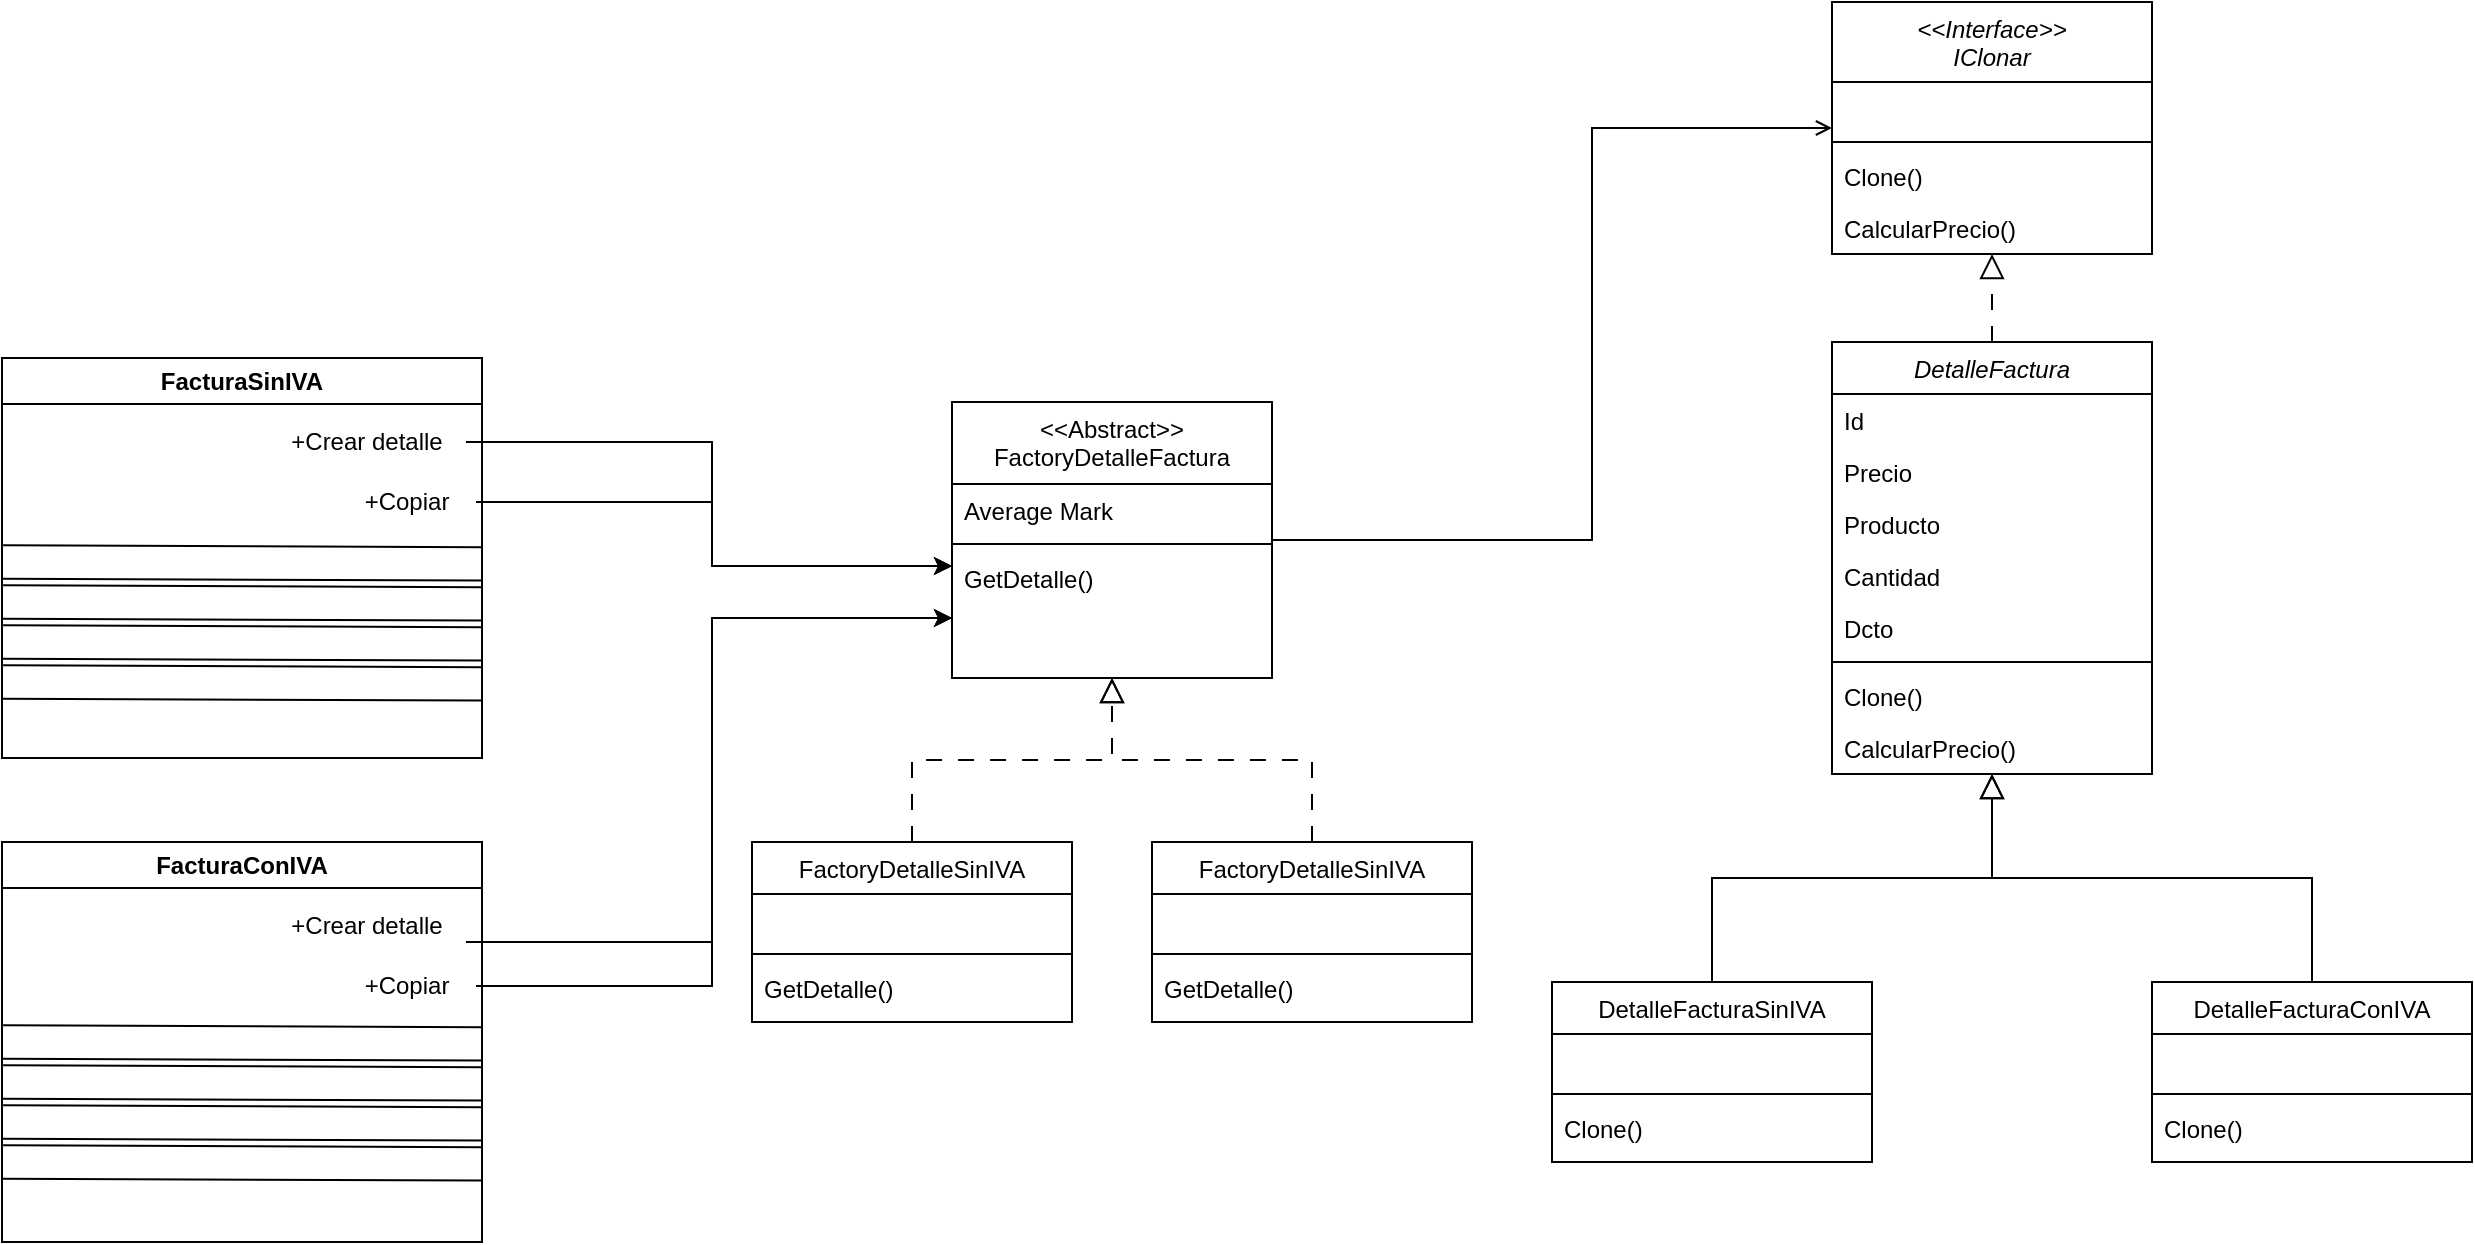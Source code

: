 <mxfile version="22.1.0" type="github">
  <diagram id="C5RBs43oDa-KdzZeNtuy" name="Page-1">
    <mxGraphModel dx="2442" dy="2003" grid="1" gridSize="10" guides="1" tooltips="1" connect="1" arrows="1" fold="1" page="1" pageScale="1" pageWidth="827" pageHeight="1169" math="0" shadow="0">
      <root>
        <mxCell id="WIyWlLk6GJQsqaUBKTNV-0" />
        <mxCell id="WIyWlLk6GJQsqaUBKTNV-1" parent="WIyWlLk6GJQsqaUBKTNV-0" />
        <mxCell id="jp-SRCnOsA3qcLdnqWe--9" style="edgeStyle=orthogonalEdgeStyle;rounded=0;orthogonalLoop=1;jettySize=auto;html=1;endArrow=block;endFill=0;dashed=1;dashPattern=8 8;endSize=10;" edge="1" parent="WIyWlLk6GJQsqaUBKTNV-1" source="zkfFHV4jXpPFQw0GAbJ--0" target="jp-SRCnOsA3qcLdnqWe--0">
          <mxGeometry relative="1" as="geometry" />
        </mxCell>
        <mxCell id="zkfFHV4jXpPFQw0GAbJ--0" value="DetalleFactura" style="swimlane;fontStyle=2;align=center;verticalAlign=top;childLayout=stackLayout;horizontal=1;startSize=26;horizontalStack=0;resizeParent=1;resizeLast=0;collapsible=1;marginBottom=0;rounded=0;shadow=0;strokeWidth=1;" parent="WIyWlLk6GJQsqaUBKTNV-1" vertex="1">
          <mxGeometry x="220" y="120" width="160" height="216" as="geometry">
            <mxRectangle x="230" y="140" width="160" height="26" as="alternateBounds" />
          </mxGeometry>
        </mxCell>
        <mxCell id="zkfFHV4jXpPFQw0GAbJ--1" value="Id" style="text;align=left;verticalAlign=top;spacingLeft=4;spacingRight=4;overflow=hidden;rotatable=0;points=[[0,0.5],[1,0.5]];portConstraint=eastwest;" parent="zkfFHV4jXpPFQw0GAbJ--0" vertex="1">
          <mxGeometry y="26" width="160" height="26" as="geometry" />
        </mxCell>
        <mxCell id="jp-SRCnOsA3qcLdnqWe--6" value="Precio" style="text;align=left;verticalAlign=top;spacingLeft=4;spacingRight=4;overflow=hidden;rotatable=0;points=[[0,0.5],[1,0.5]];portConstraint=eastwest;rounded=0;shadow=0;html=0;" vertex="1" parent="zkfFHV4jXpPFQw0GAbJ--0">
          <mxGeometry y="52" width="160" height="26" as="geometry" />
        </mxCell>
        <mxCell id="zkfFHV4jXpPFQw0GAbJ--2" value="Producto" style="text;align=left;verticalAlign=top;spacingLeft=4;spacingRight=4;overflow=hidden;rotatable=0;points=[[0,0.5],[1,0.5]];portConstraint=eastwest;rounded=0;shadow=0;html=0;" parent="zkfFHV4jXpPFQw0GAbJ--0" vertex="1">
          <mxGeometry y="78" width="160" height="26" as="geometry" />
        </mxCell>
        <mxCell id="jp-SRCnOsA3qcLdnqWe--7" value="Cantidad" style="text;align=left;verticalAlign=top;spacingLeft=4;spacingRight=4;overflow=hidden;rotatable=0;points=[[0,0.5],[1,0.5]];portConstraint=eastwest;rounded=0;shadow=0;html=0;" vertex="1" parent="zkfFHV4jXpPFQw0GAbJ--0">
          <mxGeometry y="104" width="160" height="26" as="geometry" />
        </mxCell>
        <mxCell id="zkfFHV4jXpPFQw0GAbJ--3" value="Dcto" style="text;align=left;verticalAlign=top;spacingLeft=4;spacingRight=4;overflow=hidden;rotatable=0;points=[[0,0.5],[1,0.5]];portConstraint=eastwest;rounded=0;shadow=0;html=0;" parent="zkfFHV4jXpPFQw0GAbJ--0" vertex="1">
          <mxGeometry y="130" width="160" height="26" as="geometry" />
        </mxCell>
        <mxCell id="zkfFHV4jXpPFQw0GAbJ--4" value="" style="line;html=1;strokeWidth=1;align=left;verticalAlign=middle;spacingTop=-1;spacingLeft=3;spacingRight=3;rotatable=0;labelPosition=right;points=[];portConstraint=eastwest;" parent="zkfFHV4jXpPFQw0GAbJ--0" vertex="1">
          <mxGeometry y="156" width="160" height="8" as="geometry" />
        </mxCell>
        <mxCell id="jp-SRCnOsA3qcLdnqWe--8" value="Clone()" style="text;align=left;verticalAlign=top;spacingLeft=4;spacingRight=4;overflow=hidden;rotatable=0;points=[[0,0.5],[1,0.5]];portConstraint=eastwest;" vertex="1" parent="zkfFHV4jXpPFQw0GAbJ--0">
          <mxGeometry y="164" width="160" height="26" as="geometry" />
        </mxCell>
        <mxCell id="zkfFHV4jXpPFQw0GAbJ--5" value="CalcularPrecio()" style="text;align=left;verticalAlign=top;spacingLeft=4;spacingRight=4;overflow=hidden;rotatable=0;points=[[0,0.5],[1,0.5]];portConstraint=eastwest;" parent="zkfFHV4jXpPFQw0GAbJ--0" vertex="1">
          <mxGeometry y="190" width="160" height="26" as="geometry" />
        </mxCell>
        <mxCell id="jp-SRCnOsA3qcLdnqWe--17" style="edgeStyle=orthogonalEdgeStyle;rounded=0;orthogonalLoop=1;jettySize=auto;html=1;endArrow=open;endFill=0;" edge="1" parent="WIyWlLk6GJQsqaUBKTNV-1" source="zkfFHV4jXpPFQw0GAbJ--6" target="jp-SRCnOsA3qcLdnqWe--0">
          <mxGeometry relative="1" as="geometry">
            <Array as="points">
              <mxPoint x="100" y="219" />
              <mxPoint x="100" y="13" />
            </Array>
          </mxGeometry>
        </mxCell>
        <mxCell id="zkfFHV4jXpPFQw0GAbJ--6" value="&lt;&lt;Abstract&gt;&gt;&#xa;FactoryDetalleFactura" style="swimlane;fontStyle=0;align=center;verticalAlign=top;childLayout=stackLayout;horizontal=1;startSize=41;horizontalStack=0;resizeParent=1;resizeLast=0;collapsible=1;marginBottom=0;rounded=0;shadow=0;strokeWidth=1;" parent="WIyWlLk6GJQsqaUBKTNV-1" vertex="1">
          <mxGeometry x="-220" y="150" width="160" height="138" as="geometry">
            <mxRectangle x="130" y="380" width="160" height="26" as="alternateBounds" />
          </mxGeometry>
        </mxCell>
        <mxCell id="zkfFHV4jXpPFQw0GAbJ--8" value="Average Mark" style="text;align=left;verticalAlign=top;spacingLeft=4;spacingRight=4;overflow=hidden;rotatable=0;points=[[0,0.5],[1,0.5]];portConstraint=eastwest;rounded=0;shadow=0;html=0;" parent="zkfFHV4jXpPFQw0GAbJ--6" vertex="1">
          <mxGeometry y="41" width="160" height="26" as="geometry" />
        </mxCell>
        <mxCell id="zkfFHV4jXpPFQw0GAbJ--9" value="" style="line;html=1;strokeWidth=1;align=left;verticalAlign=middle;spacingTop=-1;spacingLeft=3;spacingRight=3;rotatable=0;labelPosition=right;points=[];portConstraint=eastwest;" parent="zkfFHV4jXpPFQw0GAbJ--6" vertex="1">
          <mxGeometry y="67" width="160" height="8" as="geometry" />
        </mxCell>
        <mxCell id="zkfFHV4jXpPFQw0GAbJ--10" value="GetDetalle()" style="text;align=left;verticalAlign=top;spacingLeft=4;spacingRight=4;overflow=hidden;rotatable=0;points=[[0,0.5],[1,0.5]];portConstraint=eastwest;fontStyle=0" parent="zkfFHV4jXpPFQw0GAbJ--6" vertex="1">
          <mxGeometry y="75" width="160" height="26" as="geometry" />
        </mxCell>
        <mxCell id="jp-SRCnOsA3qcLdnqWe--18" style="edgeStyle=orthogonalEdgeStyle;rounded=0;orthogonalLoop=1;jettySize=auto;html=1;endArrow=block;endFill=0;strokeWidth=1;endSize=10;" edge="1" parent="WIyWlLk6GJQsqaUBKTNV-1" source="zkfFHV4jXpPFQw0GAbJ--13" target="zkfFHV4jXpPFQw0GAbJ--0">
          <mxGeometry relative="1" as="geometry" />
        </mxCell>
        <mxCell id="zkfFHV4jXpPFQw0GAbJ--13" value="DetalleFacturaSinIVA" style="swimlane;fontStyle=0;align=center;verticalAlign=top;childLayout=stackLayout;horizontal=1;startSize=26;horizontalStack=0;resizeParent=1;resizeLast=0;collapsible=1;marginBottom=0;rounded=0;shadow=0;strokeWidth=1;" parent="WIyWlLk6GJQsqaUBKTNV-1" vertex="1">
          <mxGeometry x="80" y="440" width="160" height="90" as="geometry">
            <mxRectangle x="340" y="380" width="170" height="26" as="alternateBounds" />
          </mxGeometry>
        </mxCell>
        <mxCell id="jp-SRCnOsA3qcLdnqWe--20" style="text;align=left;verticalAlign=top;spacingLeft=4;spacingRight=4;overflow=hidden;rotatable=0;points=[[0,0.5],[1,0.5]];portConstraint=eastwest;" vertex="1" parent="zkfFHV4jXpPFQw0GAbJ--13">
          <mxGeometry y="26" width="160" height="26" as="geometry" />
        </mxCell>
        <mxCell id="zkfFHV4jXpPFQw0GAbJ--15" value="" style="line;html=1;strokeWidth=1;align=left;verticalAlign=middle;spacingTop=-1;spacingLeft=3;spacingRight=3;rotatable=0;labelPosition=right;points=[];portConstraint=eastwest;" parent="zkfFHV4jXpPFQw0GAbJ--13" vertex="1">
          <mxGeometry y="52" width="160" height="8" as="geometry" />
        </mxCell>
        <mxCell id="jp-SRCnOsA3qcLdnqWe--21" value="Clone()" style="text;align=left;verticalAlign=top;spacingLeft=4;spacingRight=4;overflow=hidden;rotatable=0;points=[[0,0.5],[1,0.5]];portConstraint=eastwest;" vertex="1" parent="zkfFHV4jXpPFQw0GAbJ--13">
          <mxGeometry y="60" width="160" height="26" as="geometry" />
        </mxCell>
        <mxCell id="jp-SRCnOsA3qcLdnqWe--0" value="&lt;&lt;Interface&gt;&gt;&#xa;IClonar" style="swimlane;fontStyle=2;align=center;verticalAlign=top;childLayout=stackLayout;horizontal=1;startSize=40;horizontalStack=0;resizeParent=1;resizeLast=0;collapsible=1;marginBottom=0;rounded=0;shadow=0;strokeWidth=1;swimlaneHead=1;" vertex="1" parent="WIyWlLk6GJQsqaUBKTNV-1">
          <mxGeometry x="220" y="-50" width="160" height="126" as="geometry">
            <mxRectangle x="250" y="-160" width="160" height="26" as="alternateBounds" />
          </mxGeometry>
        </mxCell>
        <mxCell id="jp-SRCnOsA3qcLdnqWe--3" value=" " style="text;align=left;verticalAlign=top;spacingLeft=4;spacingRight=4;overflow=hidden;rotatable=0;points=[[0,0.5],[1,0.5]];portConstraint=eastwest;rounded=0;shadow=0;html=0;" vertex="1" parent="jp-SRCnOsA3qcLdnqWe--0">
          <mxGeometry y="40" width="160" height="26" as="geometry" />
        </mxCell>
        <mxCell id="jp-SRCnOsA3qcLdnqWe--4" value="" style="line;html=1;strokeWidth=1;align=left;verticalAlign=middle;spacingTop=-1;spacingLeft=3;spacingRight=3;rotatable=0;labelPosition=right;points=[];portConstraint=eastwest;" vertex="1" parent="jp-SRCnOsA3qcLdnqWe--0">
          <mxGeometry y="66" width="160" height="8" as="geometry" />
        </mxCell>
        <mxCell id="jp-SRCnOsA3qcLdnqWe--5" value="Clone()" style="text;align=left;verticalAlign=top;spacingLeft=4;spacingRight=4;overflow=hidden;rotatable=0;points=[[0,0.5],[1,0.5]];portConstraint=eastwest;" vertex="1" parent="jp-SRCnOsA3qcLdnqWe--0">
          <mxGeometry y="74" width="160" height="26" as="geometry" />
        </mxCell>
        <mxCell id="jp-SRCnOsA3qcLdnqWe--15" value="CalcularPrecio()" style="text;align=left;verticalAlign=top;spacingLeft=4;spacingRight=4;overflow=hidden;rotatable=0;points=[[0,0.5],[1,0.5]];portConstraint=eastwest;" vertex="1" parent="jp-SRCnOsA3qcLdnqWe--0">
          <mxGeometry y="100" width="160" height="26" as="geometry" />
        </mxCell>
        <mxCell id="jp-SRCnOsA3qcLdnqWe--26" style="edgeStyle=orthogonalEdgeStyle;rounded=0;orthogonalLoop=1;jettySize=auto;html=1;endArrow=block;endFill=0;strokeWidth=1;endSize=10;" edge="1" parent="WIyWlLk6GJQsqaUBKTNV-1" source="jp-SRCnOsA3qcLdnqWe--22" target="zkfFHV4jXpPFQw0GAbJ--0">
          <mxGeometry relative="1" as="geometry" />
        </mxCell>
        <mxCell id="jp-SRCnOsA3qcLdnqWe--22" value="DetalleFacturaConIVA" style="swimlane;fontStyle=0;align=center;verticalAlign=top;childLayout=stackLayout;horizontal=1;startSize=26;horizontalStack=0;resizeParent=1;resizeLast=0;collapsible=1;marginBottom=0;rounded=0;shadow=0;strokeWidth=1;" vertex="1" parent="WIyWlLk6GJQsqaUBKTNV-1">
          <mxGeometry x="380" y="440" width="160" height="90" as="geometry">
            <mxRectangle x="340" y="380" width="170" height="26" as="alternateBounds" />
          </mxGeometry>
        </mxCell>
        <mxCell id="jp-SRCnOsA3qcLdnqWe--23" style="text;align=left;verticalAlign=top;spacingLeft=4;spacingRight=4;overflow=hidden;rotatable=0;points=[[0,0.5],[1,0.5]];portConstraint=eastwest;" vertex="1" parent="jp-SRCnOsA3qcLdnqWe--22">
          <mxGeometry y="26" width="160" height="26" as="geometry" />
        </mxCell>
        <mxCell id="jp-SRCnOsA3qcLdnqWe--24" value="" style="line;html=1;strokeWidth=1;align=left;verticalAlign=middle;spacingTop=-1;spacingLeft=3;spacingRight=3;rotatable=0;labelPosition=right;points=[];portConstraint=eastwest;" vertex="1" parent="jp-SRCnOsA3qcLdnqWe--22">
          <mxGeometry y="52" width="160" height="8" as="geometry" />
        </mxCell>
        <mxCell id="jp-SRCnOsA3qcLdnqWe--25" value="Clone()" style="text;align=left;verticalAlign=top;spacingLeft=4;spacingRight=4;overflow=hidden;rotatable=0;points=[[0,0.5],[1,0.5]];portConstraint=eastwest;" vertex="1" parent="jp-SRCnOsA3qcLdnqWe--22">
          <mxGeometry y="60" width="160" height="26" as="geometry" />
        </mxCell>
        <mxCell id="jp-SRCnOsA3qcLdnqWe--28" value="FacturaSinIVA" style="swimlane;whiteSpace=wrap;html=1;" vertex="1" parent="WIyWlLk6GJQsqaUBKTNV-1">
          <mxGeometry x="-695" y="128" width="240" height="200" as="geometry" />
        </mxCell>
        <mxCell id="jp-SRCnOsA3qcLdnqWe--29" value="+Crear detalle" style="text;html=1;align=center;verticalAlign=middle;resizable=0;points=[];autosize=1;strokeColor=none;fillColor=none;" vertex="1" parent="jp-SRCnOsA3qcLdnqWe--28">
          <mxGeometry x="132" y="27" width="100" height="30" as="geometry" />
        </mxCell>
        <mxCell id="jp-SRCnOsA3qcLdnqWe--30" value="+Copiar" style="text;html=1;align=center;verticalAlign=middle;resizable=0;points=[];autosize=1;strokeColor=none;fillColor=none;" vertex="1" parent="jp-SRCnOsA3qcLdnqWe--28">
          <mxGeometry x="167" y="57" width="70" height="30" as="geometry" />
        </mxCell>
        <mxCell id="jp-SRCnOsA3qcLdnqWe--48" value="" style="shape=link;html=1;rounded=0;entryX=1.035;entryY=1.032;entryDx=0;entryDy=0;entryPerimeter=0;width=16.667;verticalAlign=middle;" edge="1" parent="jp-SRCnOsA3qcLdnqWe--28">
          <mxGeometry width="100" relative="1" as="geometry">
            <mxPoint x="0.55" y="102" as="sourcePoint" />
            <mxPoint x="240.0" y="102.96" as="targetPoint" />
          </mxGeometry>
        </mxCell>
        <mxCell id="jp-SRCnOsA3qcLdnqWe--51" value="" style="shape=link;html=1;rounded=0;entryX=1.035;entryY=1.032;entryDx=0;entryDy=0;entryPerimeter=0;width=16.667;verticalAlign=middle;" edge="1" parent="jp-SRCnOsA3qcLdnqWe--28">
          <mxGeometry width="100" relative="1" as="geometry">
            <mxPoint x="0.55" y="162" as="sourcePoint" />
            <mxPoint x="240.0" y="162.96" as="targetPoint" />
          </mxGeometry>
        </mxCell>
        <mxCell id="jp-SRCnOsA3qcLdnqWe--50" value="" style="shape=link;html=1;rounded=0;entryX=1.035;entryY=1.032;entryDx=0;entryDy=0;entryPerimeter=0;width=16.667;verticalAlign=middle;" edge="1" parent="jp-SRCnOsA3qcLdnqWe--28">
          <mxGeometry width="100" relative="1" as="geometry">
            <mxPoint x="0.55" y="142" as="sourcePoint" />
            <mxPoint x="240.0" y="142.96" as="targetPoint" />
          </mxGeometry>
        </mxCell>
        <mxCell id="jp-SRCnOsA3qcLdnqWe--49" value="" style="shape=link;html=1;rounded=0;entryX=1.035;entryY=1.032;entryDx=0;entryDy=0;entryPerimeter=0;width=16.667;verticalAlign=middle;" edge="1" parent="jp-SRCnOsA3qcLdnqWe--28">
          <mxGeometry width="100" relative="1" as="geometry">
            <mxPoint x="0.55" y="122" as="sourcePoint" />
            <mxPoint x="240.0" y="122.96" as="targetPoint" />
          </mxGeometry>
        </mxCell>
        <mxCell id="jp-SRCnOsA3qcLdnqWe--32" style="edgeStyle=orthogonalEdgeStyle;rounded=0;orthogonalLoop=1;jettySize=auto;html=1;" edge="1" parent="WIyWlLk6GJQsqaUBKTNV-1" source="jp-SRCnOsA3qcLdnqWe--29" target="zkfFHV4jXpPFQw0GAbJ--10">
          <mxGeometry relative="1" as="geometry">
            <Array as="points">
              <mxPoint x="-340" y="170" />
              <mxPoint x="-340" y="232" />
            </Array>
          </mxGeometry>
        </mxCell>
        <mxCell id="jp-SRCnOsA3qcLdnqWe--33" style="edgeStyle=orthogonalEdgeStyle;rounded=0;orthogonalLoop=1;jettySize=auto;html=1;" edge="1" parent="WIyWlLk6GJQsqaUBKTNV-1" source="jp-SRCnOsA3qcLdnqWe--30" target="zkfFHV4jXpPFQw0GAbJ--10">
          <mxGeometry relative="1" as="geometry">
            <Array as="points">
              <mxPoint x="-340" y="200" />
              <mxPoint x="-340" y="232" />
            </Array>
          </mxGeometry>
        </mxCell>
        <mxCell id="jp-SRCnOsA3qcLdnqWe--34" value="FacturaConIVA" style="swimlane;whiteSpace=wrap;html=1;" vertex="1" parent="WIyWlLk6GJQsqaUBKTNV-1">
          <mxGeometry x="-695" y="370" width="240" height="200" as="geometry" />
        </mxCell>
        <mxCell id="jp-SRCnOsA3qcLdnqWe--35" value="+Crear detalle" style="text;html=1;align=center;verticalAlign=middle;resizable=0;points=[];autosize=1;strokeColor=none;fillColor=none;" vertex="1" parent="jp-SRCnOsA3qcLdnqWe--34">
          <mxGeometry x="132" y="27" width="100" height="30" as="geometry" />
        </mxCell>
        <mxCell id="jp-SRCnOsA3qcLdnqWe--36" value="+Copiar" style="text;html=1;align=center;verticalAlign=middle;resizable=0;points=[];autosize=1;strokeColor=none;fillColor=none;" vertex="1" parent="jp-SRCnOsA3qcLdnqWe--34">
          <mxGeometry x="167" y="57" width="70" height="30" as="geometry" />
        </mxCell>
        <mxCell id="jp-SRCnOsA3qcLdnqWe--55" value="" style="shape=link;html=1;rounded=0;entryX=1.035;entryY=1.032;entryDx=0;entryDy=0;entryPerimeter=0;width=16.667;verticalAlign=middle;" edge="1" parent="jp-SRCnOsA3qcLdnqWe--34">
          <mxGeometry width="100" relative="1" as="geometry">
            <mxPoint x="0.55" y="100" as="sourcePoint" />
            <mxPoint x="240.0" y="100.96" as="targetPoint" />
          </mxGeometry>
        </mxCell>
        <mxCell id="jp-SRCnOsA3qcLdnqWe--56" value="" style="shape=link;html=1;rounded=0;entryX=1.035;entryY=1.032;entryDx=0;entryDy=0;entryPerimeter=0;width=16.667;verticalAlign=middle;" edge="1" parent="jp-SRCnOsA3qcLdnqWe--34">
          <mxGeometry width="100" relative="1" as="geometry">
            <mxPoint x="0.55" y="160" as="sourcePoint" />
            <mxPoint x="240.0" y="160.96" as="targetPoint" />
          </mxGeometry>
        </mxCell>
        <mxCell id="jp-SRCnOsA3qcLdnqWe--57" value="" style="shape=link;html=1;rounded=0;entryX=1.035;entryY=1.032;entryDx=0;entryDy=0;entryPerimeter=0;width=16.667;verticalAlign=middle;" edge="1" parent="jp-SRCnOsA3qcLdnqWe--34">
          <mxGeometry width="100" relative="1" as="geometry">
            <mxPoint x="0.55" y="140" as="sourcePoint" />
            <mxPoint x="240.0" y="140.96" as="targetPoint" />
          </mxGeometry>
        </mxCell>
        <mxCell id="jp-SRCnOsA3qcLdnqWe--58" value="" style="shape=link;html=1;rounded=0;entryX=1.035;entryY=1.032;entryDx=0;entryDy=0;entryPerimeter=0;width=16.667;verticalAlign=middle;" edge="1" parent="jp-SRCnOsA3qcLdnqWe--34">
          <mxGeometry width="100" relative="1" as="geometry">
            <mxPoint x="0.55" y="120" as="sourcePoint" />
            <mxPoint x="240.0" y="120.96" as="targetPoint" />
          </mxGeometry>
        </mxCell>
        <mxCell id="jp-SRCnOsA3qcLdnqWe--37" style="edgeStyle=orthogonalEdgeStyle;rounded=0;orthogonalLoop=1;jettySize=auto;html=1;" edge="1" parent="WIyWlLk6GJQsqaUBKTNV-1" source="jp-SRCnOsA3qcLdnqWe--35">
          <mxGeometry relative="1" as="geometry">
            <mxPoint x="-220" y="258.048" as="targetPoint" />
            <Array as="points">
              <mxPoint x="-340" y="420" />
              <mxPoint x="-340" y="258" />
            </Array>
          </mxGeometry>
        </mxCell>
        <mxCell id="jp-SRCnOsA3qcLdnqWe--38" style="edgeStyle=orthogonalEdgeStyle;rounded=0;orthogonalLoop=1;jettySize=auto;html=1;" edge="1" parent="WIyWlLk6GJQsqaUBKTNV-1" source="jp-SRCnOsA3qcLdnqWe--36">
          <mxGeometry relative="1" as="geometry">
            <mxPoint x="-220" y="258.048" as="targetPoint" />
            <Array as="points">
              <mxPoint x="-340" y="442" />
              <mxPoint x="-340" y="258" />
            </Array>
          </mxGeometry>
        </mxCell>
        <mxCell id="jp-SRCnOsA3qcLdnqWe--71" style="edgeStyle=orthogonalEdgeStyle;rounded=0;orthogonalLoop=1;jettySize=auto;html=1;endArrow=block;endFill=0;endSize=10;dashed=1;dashPattern=8 8;" edge="1" parent="WIyWlLk6GJQsqaUBKTNV-1" source="jp-SRCnOsA3qcLdnqWe--60" target="zkfFHV4jXpPFQw0GAbJ--6">
          <mxGeometry relative="1" as="geometry" />
        </mxCell>
        <mxCell id="jp-SRCnOsA3qcLdnqWe--60" value="FactoryDetalleSinIVA" style="swimlane;fontStyle=0;align=center;verticalAlign=top;childLayout=stackLayout;horizontal=1;startSize=26;horizontalStack=0;resizeParent=1;resizeLast=0;collapsible=1;marginBottom=0;rounded=0;shadow=0;strokeWidth=1;" vertex="1" parent="WIyWlLk6GJQsqaUBKTNV-1">
          <mxGeometry x="-120" y="370" width="160" height="90" as="geometry">
            <mxRectangle x="130" y="380" width="160" height="26" as="alternateBounds" />
          </mxGeometry>
        </mxCell>
        <mxCell id="jp-SRCnOsA3qcLdnqWe--61" value=" " style="text;align=left;verticalAlign=top;spacingLeft=4;spacingRight=4;overflow=hidden;rotatable=0;points=[[0,0.5],[1,0.5]];portConstraint=eastwest;rounded=0;shadow=0;html=0;" vertex="1" parent="jp-SRCnOsA3qcLdnqWe--60">
          <mxGeometry y="26" width="160" height="26" as="geometry" />
        </mxCell>
        <mxCell id="jp-SRCnOsA3qcLdnqWe--62" value="" style="line;html=1;strokeWidth=1;align=left;verticalAlign=middle;spacingTop=-1;spacingLeft=3;spacingRight=3;rotatable=0;labelPosition=right;points=[];portConstraint=eastwest;" vertex="1" parent="jp-SRCnOsA3qcLdnqWe--60">
          <mxGeometry y="52" width="160" height="8" as="geometry" />
        </mxCell>
        <mxCell id="jp-SRCnOsA3qcLdnqWe--64" value="GetDetalle()" style="text;align=left;verticalAlign=top;spacingLeft=4;spacingRight=4;overflow=hidden;rotatable=0;points=[[0,0.5],[1,0.5]];portConstraint=eastwest;" vertex="1" parent="jp-SRCnOsA3qcLdnqWe--60">
          <mxGeometry y="60" width="160" height="26" as="geometry" />
        </mxCell>
        <mxCell id="jp-SRCnOsA3qcLdnqWe--70" style="edgeStyle=orthogonalEdgeStyle;rounded=0;orthogonalLoop=1;jettySize=auto;html=1;endArrow=block;endFill=0;endSize=10;dashed=1;dashPattern=8 8;" edge="1" parent="WIyWlLk6GJQsqaUBKTNV-1" source="jp-SRCnOsA3qcLdnqWe--65" target="zkfFHV4jXpPFQw0GAbJ--6">
          <mxGeometry relative="1" as="geometry" />
        </mxCell>
        <mxCell id="jp-SRCnOsA3qcLdnqWe--65" value="FactoryDetalleSinIVA" style="swimlane;fontStyle=0;align=center;verticalAlign=top;childLayout=stackLayout;horizontal=1;startSize=26;horizontalStack=0;resizeParent=1;resizeLast=0;collapsible=1;marginBottom=0;rounded=0;shadow=0;strokeWidth=1;" vertex="1" parent="WIyWlLk6GJQsqaUBKTNV-1">
          <mxGeometry x="-320" y="370" width="160" height="90" as="geometry">
            <mxRectangle x="130" y="380" width="160" height="26" as="alternateBounds" />
          </mxGeometry>
        </mxCell>
        <mxCell id="jp-SRCnOsA3qcLdnqWe--66" value=" " style="text;align=left;verticalAlign=top;spacingLeft=4;spacingRight=4;overflow=hidden;rotatable=0;points=[[0,0.5],[1,0.5]];portConstraint=eastwest;rounded=0;shadow=0;html=0;" vertex="1" parent="jp-SRCnOsA3qcLdnqWe--65">
          <mxGeometry y="26" width="160" height="26" as="geometry" />
        </mxCell>
        <mxCell id="jp-SRCnOsA3qcLdnqWe--67" value="" style="line;html=1;strokeWidth=1;align=left;verticalAlign=middle;spacingTop=-1;spacingLeft=3;spacingRight=3;rotatable=0;labelPosition=right;points=[];portConstraint=eastwest;" vertex="1" parent="jp-SRCnOsA3qcLdnqWe--65">
          <mxGeometry y="52" width="160" height="8" as="geometry" />
        </mxCell>
        <mxCell id="jp-SRCnOsA3qcLdnqWe--68" value="GetDetalle()" style="text;align=left;verticalAlign=top;spacingLeft=4;spacingRight=4;overflow=hidden;rotatable=0;points=[[0,0.5],[1,0.5]];portConstraint=eastwest;fontStyle=0" vertex="1" parent="jp-SRCnOsA3qcLdnqWe--65">
          <mxGeometry y="60" width="160" height="26" as="geometry" />
        </mxCell>
      </root>
    </mxGraphModel>
  </diagram>
</mxfile>
